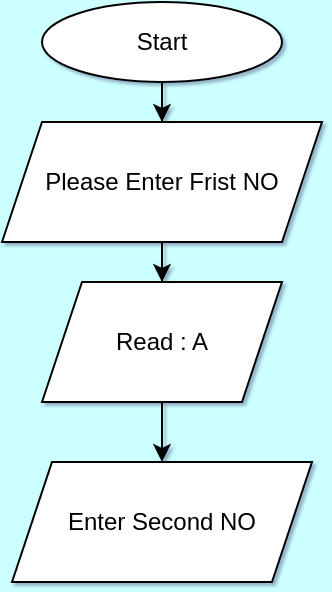 <mxfile version="27.0.9">
  <diagram name="Page-1" id="fHygpdMD3AI1ukd_sb6z">
    <mxGraphModel dx="864" dy="444" grid="1" gridSize="10" guides="1" tooltips="1" connect="1" arrows="1" fold="1" page="1" pageScale="1" pageWidth="850" pageHeight="1100" background="#CCFFFF" math="0" shadow="1">
      <root>
        <mxCell id="0" />
        <mxCell id="1" parent="0" />
        <mxCell id="6o3_U761HtznxZTtS3Yu-3" value="" style="edgeStyle=orthogonalEdgeStyle;rounded=0;orthogonalLoop=1;jettySize=auto;html=1;" parent="1" source="6o3_U761HtznxZTtS3Yu-1" target="6o3_U761HtznxZTtS3Yu-2" edge="1">
          <mxGeometry relative="1" as="geometry" />
        </mxCell>
        <mxCell id="6o3_U761HtznxZTtS3Yu-1" value="Start" style="ellipse;whiteSpace=wrap;html=1;" parent="1" vertex="1">
          <mxGeometry x="340" y="30" width="120" height="40" as="geometry" />
        </mxCell>
        <mxCell id="_frq0jZMG13gogaR1sWF-2" style="edgeStyle=orthogonalEdgeStyle;rounded=0;orthogonalLoop=1;jettySize=auto;html=1;" edge="1" parent="1" source="6o3_U761HtznxZTtS3Yu-2" target="_frq0jZMG13gogaR1sWF-1">
          <mxGeometry relative="1" as="geometry" />
        </mxCell>
        <mxCell id="6o3_U761HtznxZTtS3Yu-2" value="Please Enter Frist NO" style="shape=parallelogram;perimeter=parallelogramPerimeter;whiteSpace=wrap;html=1;fixedSize=1;" parent="1" vertex="1">
          <mxGeometry x="320" y="90" width="160" height="60" as="geometry" />
        </mxCell>
        <mxCell id="_frq0jZMG13gogaR1sWF-6" style="edgeStyle=orthogonalEdgeStyle;rounded=0;orthogonalLoop=1;jettySize=auto;html=1;" edge="1" parent="1" source="_frq0jZMG13gogaR1sWF-1" target="_frq0jZMG13gogaR1sWF-3">
          <mxGeometry relative="1" as="geometry" />
        </mxCell>
        <mxCell id="_frq0jZMG13gogaR1sWF-1" value="Read : A" style="shape=parallelogram;perimeter=parallelogramPerimeter;whiteSpace=wrap;html=1;fixedSize=1;" vertex="1" parent="1">
          <mxGeometry x="340" y="170" width="120" height="60" as="geometry" />
        </mxCell>
        <mxCell id="_frq0jZMG13gogaR1sWF-3" value="Enter Second NO" style="shape=parallelogram;perimeter=parallelogramPerimeter;whiteSpace=wrap;html=1;fixedSize=1;" vertex="1" parent="1">
          <mxGeometry x="325" y="260" width="150" height="60" as="geometry" />
        </mxCell>
      </root>
    </mxGraphModel>
  </diagram>
</mxfile>
